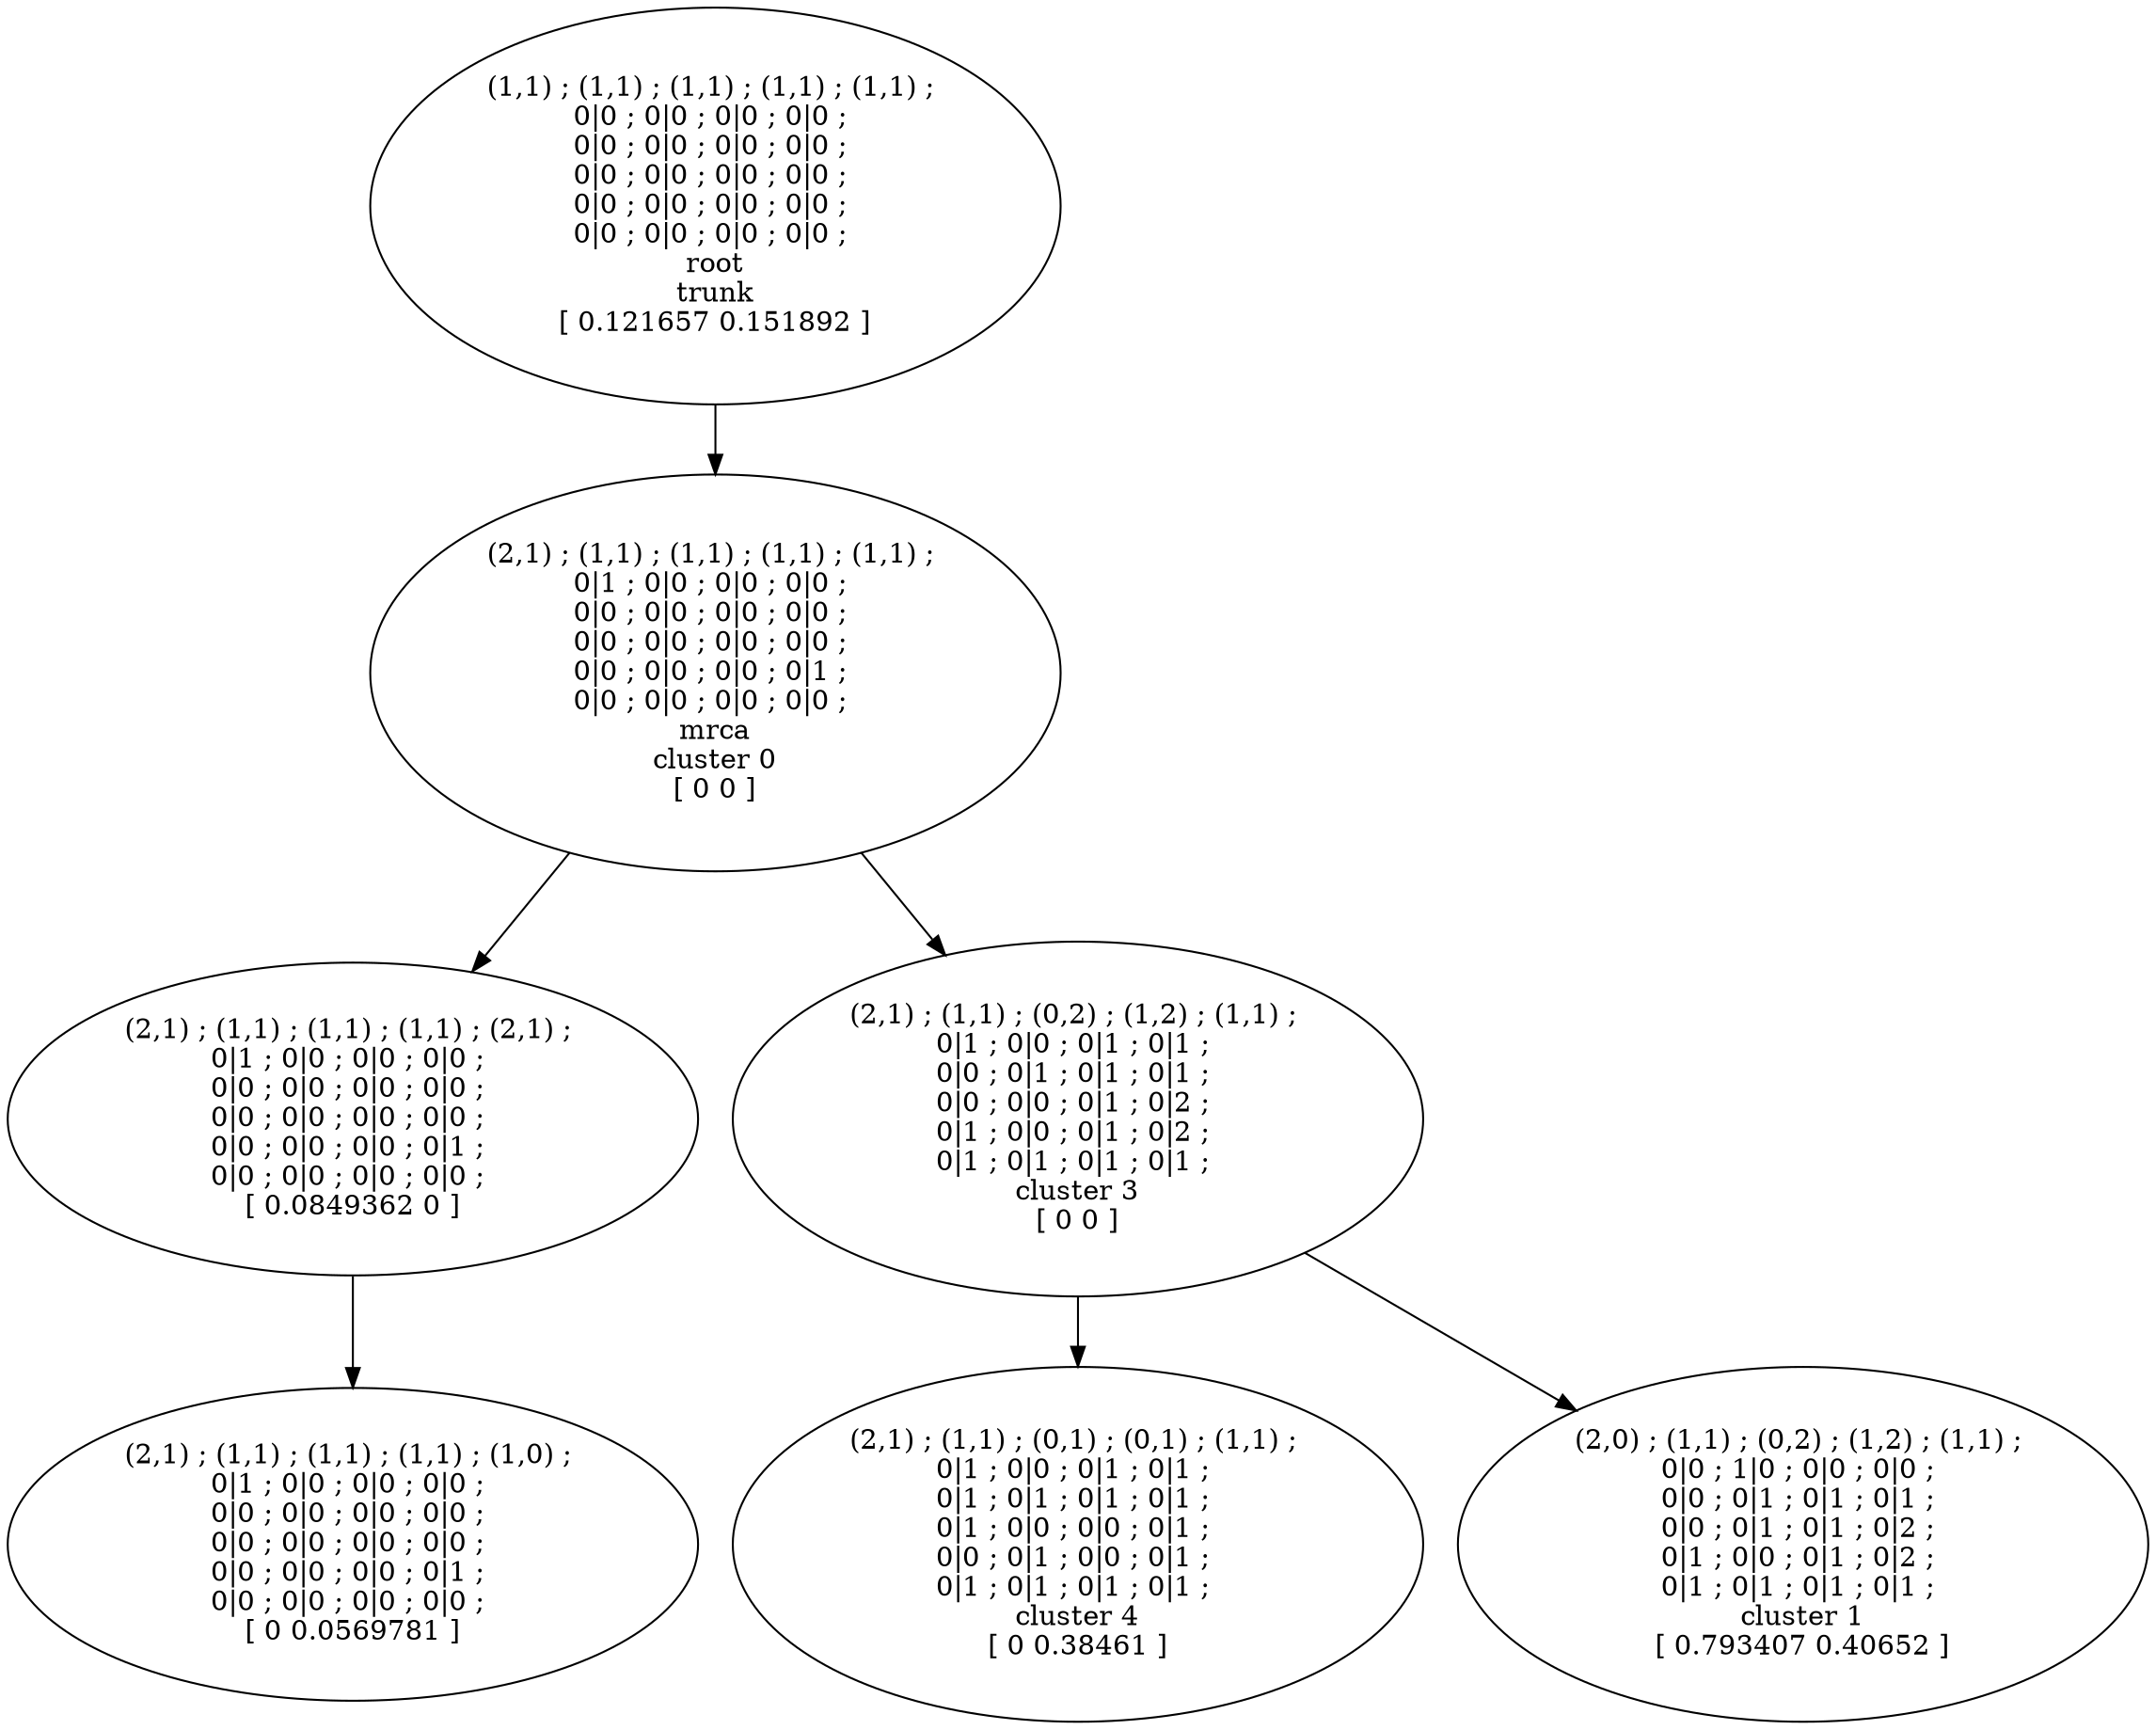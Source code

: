 digraph T {
	8 [label="(2,1) ; (1,1) ; (1,1) ; (1,1) ; (2,1) ; \n0|1 ; 0|0 ; 0|0 ; 0|0 ; \n0|0 ; 0|0 ; 0|0 ; 0|0 ; \n0|0 ; 0|0 ; 0|0 ; 0|0 ; \n0|0 ; 0|0 ; 0|0 ; 0|1 ; \n0|0 ; 0|0 ; 0|0 ; 0|0 ; \n[ 0.0849362 0 ]"]
	7 [label="(2,1) ; (1,1) ; (1,1) ; (1,1) ; (1,1) ; \n0|1 ; 0|0 ; 0|0 ; 0|0 ; \n0|0 ; 0|0 ; 0|0 ; 0|0 ; \n0|0 ; 0|0 ; 0|0 ; 0|0 ; \n0|0 ; 0|0 ; 0|0 ; 0|1 ; \n0|0 ; 0|0 ; 0|0 ; 0|0 ; \nmrca\ncluster 0\n[ 0 0 ]"]
	6 [label="(2,1) ; (1,1) ; (1,1) ; (1,1) ; (1,0) ; \n0|1 ; 0|0 ; 0|0 ; 0|0 ; \n0|0 ; 0|0 ; 0|0 ; 0|0 ; \n0|0 ; 0|0 ; 0|0 ; 0|0 ; \n0|0 ; 0|0 ; 0|0 ; 0|1 ; \n0|0 ; 0|0 ; 0|0 ; 0|0 ; \n[ 0 0.0569781 ]"]
	5 [label="(2,1) ; (1,1) ; (0,2) ; (1,2) ; (1,1) ; \n0|1 ; 0|0 ; 0|1 ; 0|1 ; \n0|0 ; 0|1 ; 0|1 ; 0|1 ; \n0|0 ; 0|0 ; 0|1 ; 0|2 ; \n0|1 ; 0|0 ; 0|1 ; 0|2 ; \n0|1 ; 0|1 ; 0|1 ; 0|1 ; \ncluster 3\n[ 0 0 ]"]
	3 [label="(2,1) ; (1,1) ; (0,1) ; (0,1) ; (1,1) ; \n0|1 ; 0|0 ; 0|1 ; 0|1 ; \n0|1 ; 0|1 ; 0|1 ; 0|1 ; \n0|1 ; 0|0 ; 0|0 ; 0|1 ; \n0|0 ; 0|1 ; 0|0 ; 0|1 ; \n0|1 ; 0|1 ; 0|1 ; 0|1 ; \ncluster 4\n[ 0 0.38461 ]"]
	1 [label="(2,0) ; (1,1) ; (0,2) ; (1,2) ; (1,1) ; \n0|0 ; 1|0 ; 0|0 ; 0|0 ; \n0|0 ; 0|1 ; 0|1 ; 0|1 ; \n0|0 ; 0|1 ; 0|1 ; 0|2 ; \n0|1 ; 0|0 ; 0|1 ; 0|2 ; \n0|1 ; 0|1 ; 0|1 ; 0|1 ; \ncluster 1\n[ 0.793407 0.40652 ]"]
	0 [label="(1,1) ; (1,1) ; (1,1) ; (1,1) ; (1,1) ; \n0|0 ; 0|0 ; 0|0 ; 0|0 ; \n0|0 ; 0|0 ; 0|0 ; 0|0 ; \n0|0 ; 0|0 ; 0|0 ; 0|0 ; \n0|0 ; 0|0 ; 0|0 ; 0|0 ; \n0|0 ; 0|0 ; 0|0 ; 0|0 ; \nroot\ntrunk\n[ 0.121657 0.151892 ]"]
8 -> 6
7 -> 5
7 -> 8
5 -> 3
5 -> 1
0 -> 7
}
